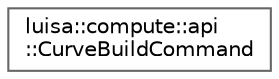 digraph "类继承关系图"
{
 // LATEX_PDF_SIZE
  bgcolor="transparent";
  edge [fontname=Helvetica,fontsize=10,labelfontname=Helvetica,labelfontsize=10];
  node [fontname=Helvetica,fontsize=10,shape=box,height=0.2,width=0.4];
  rankdir="LR";
  Node0 [id="Node000000",label="luisa::compute::api\l::CurveBuildCommand",height=0.2,width=0.4,color="grey40", fillcolor="white", style="filled",URL="$structluisa_1_1compute_1_1api_1_1_curve_build_command.html",tooltip=" "];
}
